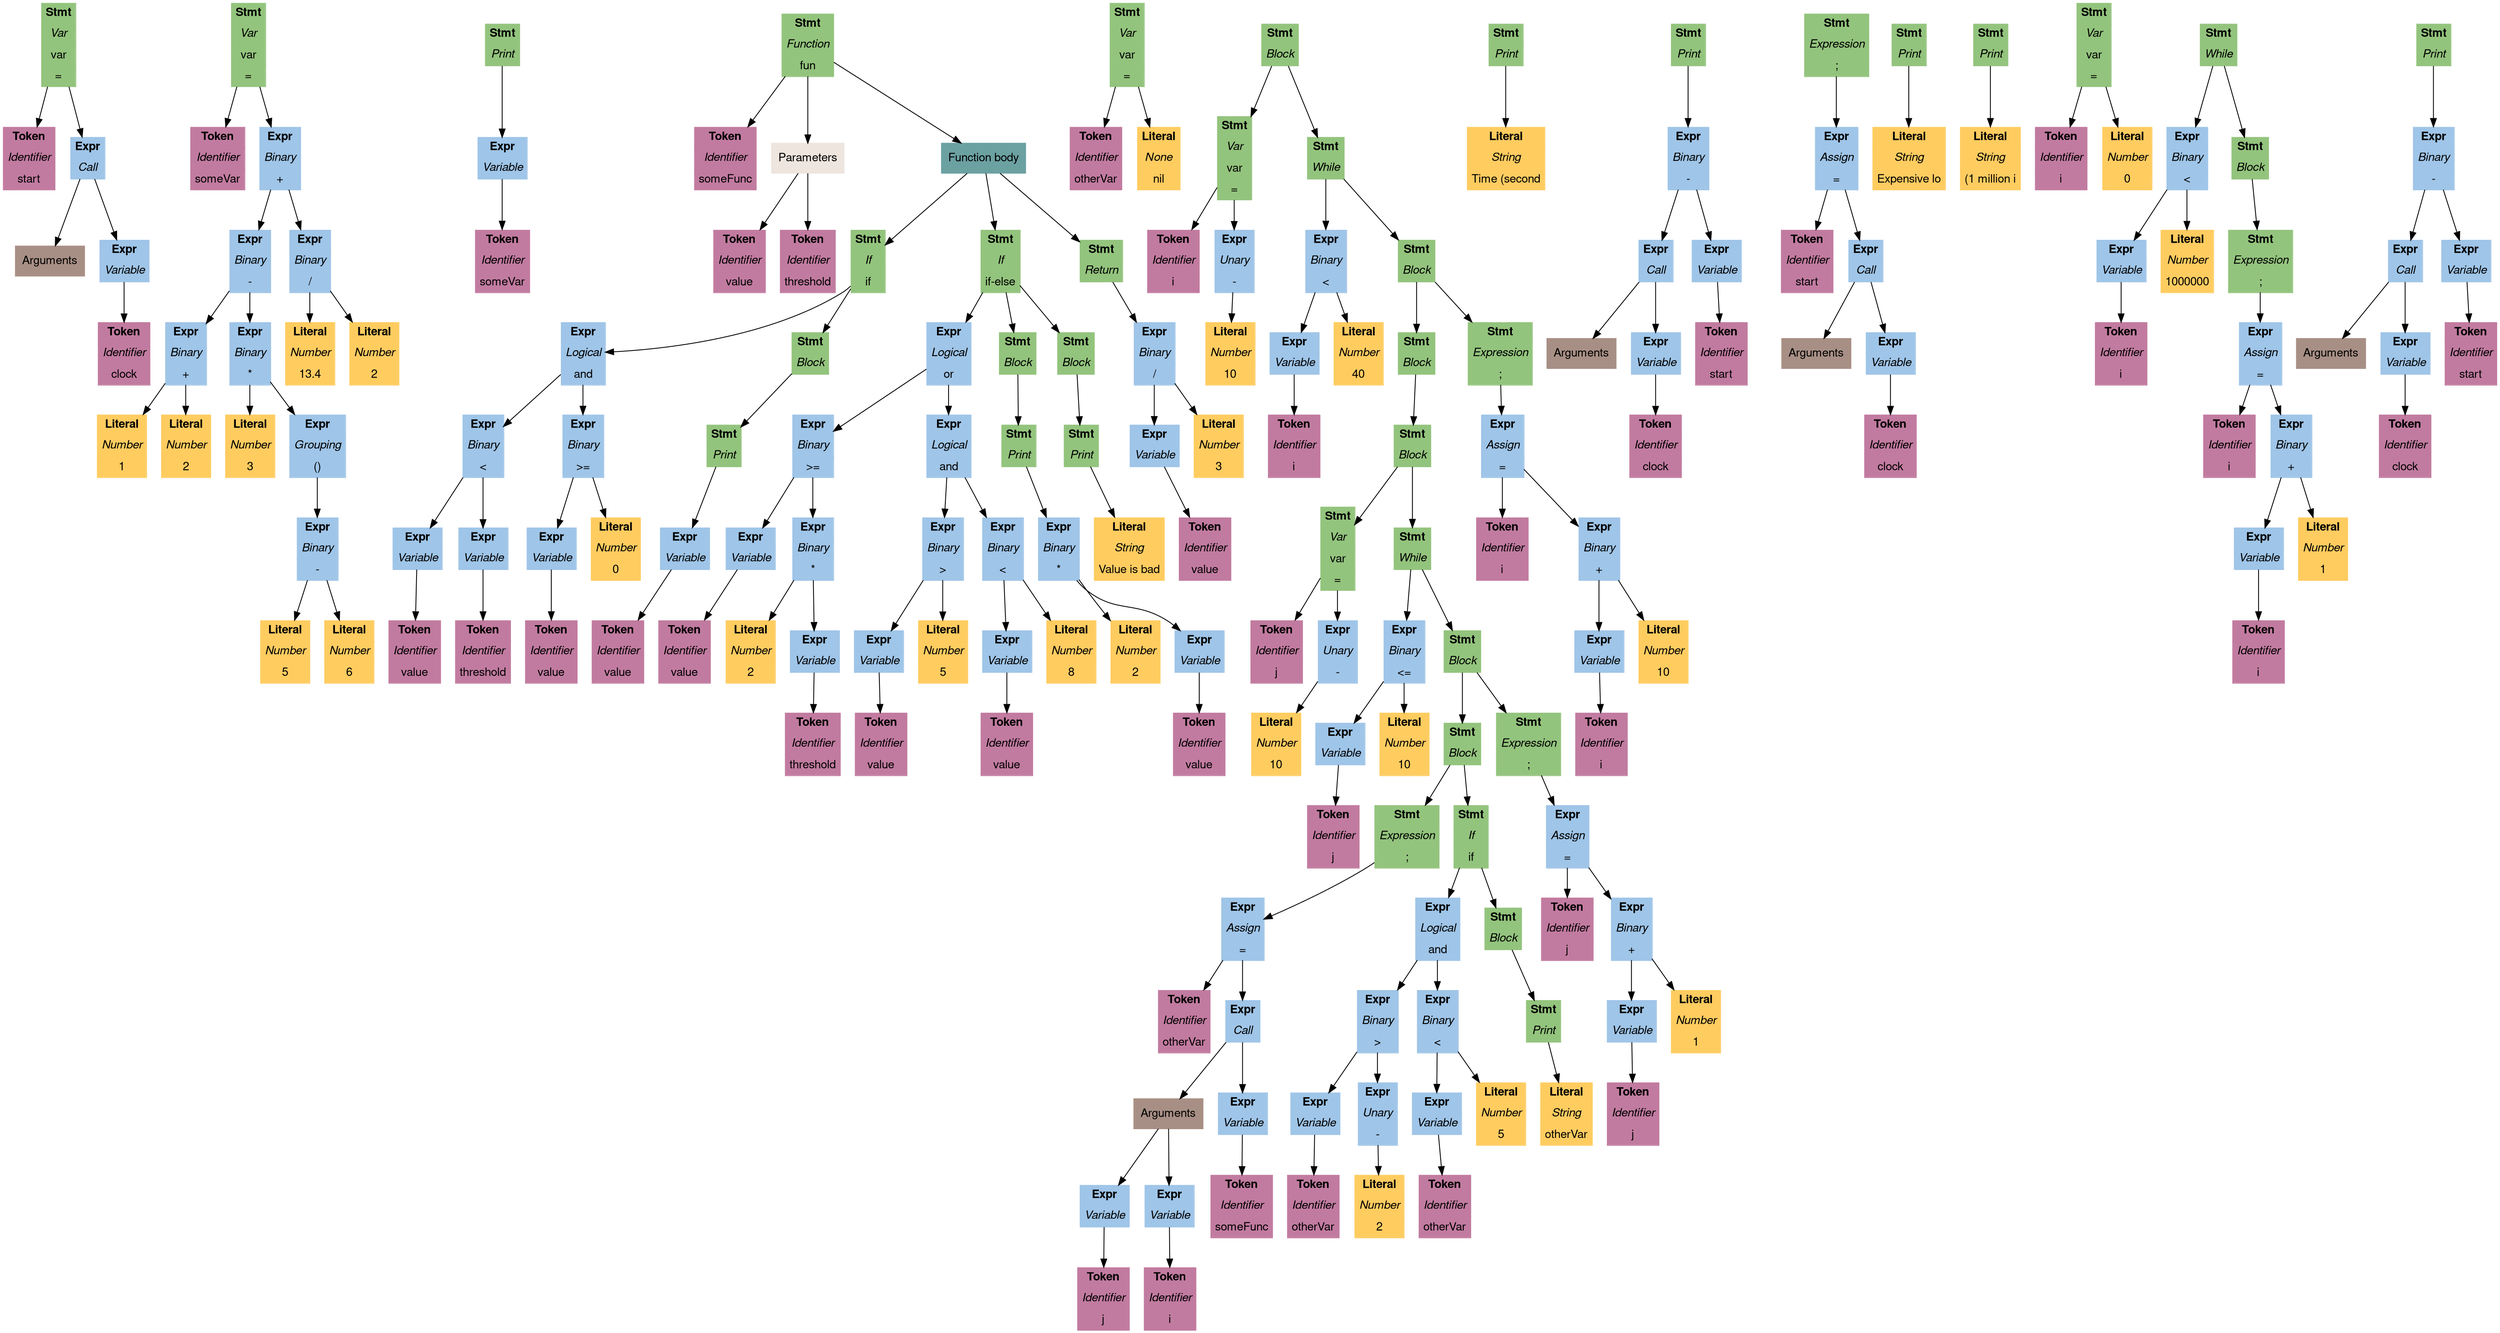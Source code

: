 digraph Program {
subgraph stmt0 {
	fontname="Helvetica,Arial,sans-serif"
	node [
		style=filled
		shape=rect
		fontname="Helvetica,Arial,sans-serif"
	]
	edge [
		fontname="Helvetica,Arial,sans-serif"
	]
	N1 [
		color="#93c47d"
		label=<<table border="0" cellborder="1" cellspacing="0" cellpadding="4">
			<tr> <td align="center"><b>Stmt</b></td> </tr>
			<tr> <td align="center"><i>Var</i></td> </tr>
			<tr> <td align="center">var</td> </tr>
			<tr> <td align="center">=</td> </tr>
		</table>>
		shape=plain
	]
	N2 [
		color="#c27ba0"
		label=<<table border="0" cellborder="1" cellspacing="0" cellpadding="4">
			<tr> <td align="center"><b>Token</b></td> </tr>
			<tr> <td align="center"><i>Identifier</i></td> </tr>
			<tr> <td align="center">start</td> </tr>
		</table>>
		shape=plain
	]
	N3 [
		color="#9fc5e8"
		label=<<table border="0" cellborder="1" cellspacing="0" cellpadding="4">
			<tr> <td align="center"><b>Expr</b></td> </tr>
			<tr> <td align="center"><i>Call</i></td> </tr>
		</table>>
		shape=plain
	]
	N4 [
		color="#a88f85"
		label="Arguments"
	]
	N5 [
		color="#9fc5e8"
		label=<<table border="0" cellborder="1" cellspacing="0" cellpadding="4">
			<tr> <td align="center"><b>Expr</b></td> </tr>
			<tr> <td align="center"><i>Variable</i></td> </tr>
		</table>>
		shape=plain
	]
	N6 [
		color="#c27ba0"
		label=<<table border="0" cellborder="1" cellspacing="0" cellpadding="4">
			<tr> <td align="center"><b>Token</b></td> </tr>
			<tr> <td align="center"><i>Identifier</i></td> </tr>
			<tr> <td align="center">clock</td> </tr>
		</table>>
		shape=plain
	]
	N5 -> N6
	N3 -> {N4, N5}
	N1 -> {N2, N3}
}
subgraph stmt1 {
	fontname="Helvetica,Arial,sans-serif"
	node [
		style=filled
		shape=rect
		fontname="Helvetica,Arial,sans-serif"
	]
	edge [
		fontname="Helvetica,Arial,sans-serif"
	]
	N7 [
		color="#93c47d"
		label=<<table border="0" cellborder="1" cellspacing="0" cellpadding="4">
			<tr> <td align="center"><b>Stmt</b></td> </tr>
			<tr> <td align="center"><i>Var</i></td> </tr>
			<tr> <td align="center">var</td> </tr>
			<tr> <td align="center">=</td> </tr>
		</table>>
		shape=plain
	]
	N8 [
		color="#c27ba0"
		label=<<table border="0" cellborder="1" cellspacing="0" cellpadding="4">
			<tr> <td align="center"><b>Token</b></td> </tr>
			<tr> <td align="center"><i>Identifier</i></td> </tr>
			<tr> <td align="center">someVar</td> </tr>
		</table>>
		shape=plain
	]
	N9 [
		color="#9fc5e8"
		label=<<table border="0" cellborder="1" cellspacing="0" cellpadding="4">
			<tr> <td align="center"><b>Expr</b></td> </tr>
			<tr> <td align="center"><i>Binary</i></td> </tr>
			<tr> <td align="center">+</td> </tr>
		</table>>
		shape=plain
	]
	N10 [
		color="#9fc5e8"
		label=<<table border="0" cellborder="1" cellspacing="0" cellpadding="4">
			<tr> <td align="center"><b>Expr</b></td> </tr>
			<tr> <td align="center"><i>Binary</i></td> </tr>
			<tr> <td align="center">-</td> </tr>
		</table>>
		shape=plain
	]
	N11 [
		color="#9fc5e8"
		label=<<table border="0" cellborder="1" cellspacing="0" cellpadding="4">
			<tr> <td align="center"><b>Expr</b></td> </tr>
			<tr> <td align="center"><i>Binary</i></td> </tr>
			<tr> <td align="center">+</td> </tr>
		</table>>
		shape=plain
	]
	N12 [
		color="#ffcc60"
		label=<<table border="0" cellborder="1" cellspacing="0" cellpadding="4">
			<tr> <td align="center"><b>Literal</b></td> </tr>
			<tr> <td align="center"><i>Number</i></td> </tr>
			<tr> <td align="center">1</td> </tr>
		</table>>
		shape=plain
	]
	N13 [
		color="#ffcc60"
		label=<<table border="0" cellborder="1" cellspacing="0" cellpadding="4">
			<tr> <td align="center"><b>Literal</b></td> </tr>
			<tr> <td align="center"><i>Number</i></td> </tr>
			<tr> <td align="center">2</td> </tr>
		</table>>
		shape=plain
	]
	N11 -> {N12, N13}
	N14 [
		color="#9fc5e8"
		label=<<table border="0" cellborder="1" cellspacing="0" cellpadding="4">
			<tr> <td align="center"><b>Expr</b></td> </tr>
			<tr> <td align="center"><i>Binary</i></td> </tr>
			<tr> <td align="center">*</td> </tr>
		</table>>
		shape=plain
	]
	N15 [
		color="#ffcc60"
		label=<<table border="0" cellborder="1" cellspacing="0" cellpadding="4">
			<tr> <td align="center"><b>Literal</b></td> </tr>
			<tr> <td align="center"><i>Number</i></td> </tr>
			<tr> <td align="center">3</td> </tr>
		</table>>
		shape=plain
	]
	N16 [
		color="#9fc5e8"
		label=<<table border="0" cellborder="1" cellspacing="0" cellpadding="4">
			<tr> <td align="center"><b>Expr</b></td> </tr>
			<tr> <td align="center"><i>Grouping</i></td> </tr>
			<tr> <td align="center">()</td> </tr>
		</table>>
		shape=plain
	]
	N17 [
		color="#9fc5e8"
		label=<<table border="0" cellborder="1" cellspacing="0" cellpadding="4">
			<tr> <td align="center"><b>Expr</b></td> </tr>
			<tr> <td align="center"><i>Binary</i></td> </tr>
			<tr> <td align="center">-</td> </tr>
		</table>>
		shape=plain
	]
	N18 [
		color="#ffcc60"
		label=<<table border="0" cellborder="1" cellspacing="0" cellpadding="4">
			<tr> <td align="center"><b>Literal</b></td> </tr>
			<tr> <td align="center"><i>Number</i></td> </tr>
			<tr> <td align="center">5</td> </tr>
		</table>>
		shape=plain
	]
	N19 [
		color="#ffcc60"
		label=<<table border="0" cellborder="1" cellspacing="0" cellpadding="4">
			<tr> <td align="center"><b>Literal</b></td> </tr>
			<tr> <td align="center"><i>Number</i></td> </tr>
			<tr> <td align="center">6</td> </tr>
		</table>>
		shape=plain
	]
	N17 -> {N18, N19}
	N16 -> N17
	N14 -> {N15, N16}
	N10 -> {N11, N14}
	N20 [
		color="#9fc5e8"
		label=<<table border="0" cellborder="1" cellspacing="0" cellpadding="4">
			<tr> <td align="center"><b>Expr</b></td> </tr>
			<tr> <td align="center"><i>Binary</i></td> </tr>
			<tr> <td align="center">/</td> </tr>
		</table>>
		shape=plain
	]
	N21 [
		color="#ffcc60"
		label=<<table border="0" cellborder="1" cellspacing="0" cellpadding="4">
			<tr> <td align="center"><b>Literal</b></td> </tr>
			<tr> <td align="center"><i>Number</i></td> </tr>
			<tr> <td align="center">13.4</td> </tr>
		</table>>
		shape=plain
	]
	N22 [
		color="#ffcc60"
		label=<<table border="0" cellborder="1" cellspacing="0" cellpadding="4">
			<tr> <td align="center"><b>Literal</b></td> </tr>
			<tr> <td align="center"><i>Number</i></td> </tr>
			<tr> <td align="center">2</td> </tr>
		</table>>
		shape=plain
	]
	N20 -> {N21, N22}
	N9 -> {N10, N20}
	N7 -> {N8, N9}
}
subgraph stmt2 {
	fontname="Helvetica,Arial,sans-serif"
	node [
		style=filled
		shape=rect
		fontname="Helvetica,Arial,sans-serif"
	]
	edge [
		fontname="Helvetica,Arial,sans-serif"
	]
	N23 [
		color="#93c47d"
		label=<<table border="0" cellborder="1" cellspacing="0" cellpadding="4">
			<tr> <td align="center"><b>Stmt</b></td> </tr>
			<tr> <td align="center"><i>Print</i></td> </tr>
		</table>>
		shape=plain
	]
	N24 [
		color="#9fc5e8"
		label=<<table border="0" cellborder="1" cellspacing="0" cellpadding="4">
			<tr> <td align="center"><b>Expr</b></td> </tr>
			<tr> <td align="center"><i>Variable</i></td> </tr>
		</table>>
		shape=plain
	]
	N25 [
		color="#c27ba0"
		label=<<table border="0" cellborder="1" cellspacing="0" cellpadding="4">
			<tr> <td align="center"><b>Token</b></td> </tr>
			<tr> <td align="center"><i>Identifier</i></td> </tr>
			<tr> <td align="center">someVar</td> </tr>
		</table>>
		shape=plain
	]
	N24 -> N25
	N23 -> N24
}
subgraph stmt3 {
	fontname="Helvetica,Arial,sans-serif"
	node [
		style=filled
		shape=rect
		fontname="Helvetica,Arial,sans-serif"
	]
	edge [
		fontname="Helvetica,Arial,sans-serif"
	]
	N26 [
		color="#93c47d"
		label=<<table border="0" cellborder="1" cellspacing="0" cellpadding="4">
			<tr> <td align="center"><b>Stmt</b></td> </tr>
			<tr> <td align="center"><i>Function</i></td> </tr>
			<tr> <td align="center">fun</td> </tr>
		</table>>
		shape=plain
	]
	N27 [
		color="#c27ba0"
		label=<<table border="0" cellborder="1" cellspacing="0" cellpadding="4">
			<tr> <td align="center"><b>Token</b></td> </tr>
			<tr> <td align="center"><i>Identifier</i></td> </tr>
			<tr> <td align="center">someFunc</td> </tr>
		</table>>
		shape=plain
	]
	N28 [
		color="#eee5de"
		label="Parameters"
	]
	N29 [
		color="#6ca1a2"
		label="Function body"
	]
	N26 -> {N27, N28, N29}
	N30 [
		color="#c27ba0"
		label=<<table border="0" cellborder="1" cellspacing="0" cellpadding="4">
			<tr> <td align="center"><b>Token</b></td> </tr>
			<tr> <td align="center"><i>Identifier</i></td> </tr>
			<tr> <td align="center">value</td> </tr>
		</table>>
		shape=plain
	]
	N31 [
		color="#c27ba0"
		label=<<table border="0" cellborder="1" cellspacing="0" cellpadding="4">
			<tr> <td align="center"><b>Token</b></td> </tr>
			<tr> <td align="center"><i>Identifier</i></td> </tr>
			<tr> <td align="center">threshold</td> </tr>
		</table>>
		shape=plain
	]
	N28 -> N30
	N28 -> N31
	N32 [
		color="#93c47d"
		label=<<table border="0" cellborder="1" cellspacing="0" cellpadding="4">
			<tr> <td align="center"><b>Stmt</b></td> </tr>
			<tr> <td align="center"><i>If</i></td> </tr>
			<tr> <td align="center">if</td> </tr>
		</table>>
		shape=plain
	]
	N33 [
		color="#9fc5e8"
		label=<<table border="0" cellborder="1" cellspacing="0" cellpadding="4">
			<tr> <td align="center"><b>Expr</b></td> </tr>
			<tr> <td align="center"><i>Logical</i></td> </tr>
			<tr> <td align="center">and</td> </tr>
		</table>>
		shape=plain
	]
	N34 [
		color="#9fc5e8"
		label=<<table border="0" cellborder="1" cellspacing="0" cellpadding="4">
			<tr> <td align="center"><b>Expr</b></td> </tr>
			<tr> <td align="center"><i>Binary</i></td> </tr>
			<tr> <td align="center">&lt;</td> </tr>
		</table>>
		shape=plain
	]
	N35 [
		color="#9fc5e8"
		label=<<table border="0" cellborder="1" cellspacing="0" cellpadding="4">
			<tr> <td align="center"><b>Expr</b></td> </tr>
			<tr> <td align="center"><i>Variable</i></td> </tr>
		</table>>
		shape=plain
	]
	N36 [
		color="#c27ba0"
		label=<<table border="0" cellborder="1" cellspacing="0" cellpadding="4">
			<tr> <td align="center"><b>Token</b></td> </tr>
			<tr> <td align="center"><i>Identifier</i></td> </tr>
			<tr> <td align="center">value</td> </tr>
		</table>>
		shape=plain
	]
	N35 -> N36
	N37 [
		color="#9fc5e8"
		label=<<table border="0" cellborder="1" cellspacing="0" cellpadding="4">
			<tr> <td align="center"><b>Expr</b></td> </tr>
			<tr> <td align="center"><i>Variable</i></td> </tr>
		</table>>
		shape=plain
	]
	N38 [
		color="#c27ba0"
		label=<<table border="0" cellborder="1" cellspacing="0" cellpadding="4">
			<tr> <td align="center"><b>Token</b></td> </tr>
			<tr> <td align="center"><i>Identifier</i></td> </tr>
			<tr> <td align="center">threshold</td> </tr>
		</table>>
		shape=plain
	]
	N37 -> N38
	N34 -> {N35, N37}
	N39 [
		color="#9fc5e8"
		label=<<table border="0" cellborder="1" cellspacing="0" cellpadding="4">
			<tr> <td align="center"><b>Expr</b></td> </tr>
			<tr> <td align="center"><i>Binary</i></td> </tr>
			<tr> <td align="center">&gt;=</td> </tr>
		</table>>
		shape=plain
	]
	N40 [
		color="#9fc5e8"
		label=<<table border="0" cellborder="1" cellspacing="0" cellpadding="4">
			<tr> <td align="center"><b>Expr</b></td> </tr>
			<tr> <td align="center"><i>Variable</i></td> </tr>
		</table>>
		shape=plain
	]
	N41 [
		color="#c27ba0"
		label=<<table border="0" cellborder="1" cellspacing="0" cellpadding="4">
			<tr> <td align="center"><b>Token</b></td> </tr>
			<tr> <td align="center"><i>Identifier</i></td> </tr>
			<tr> <td align="center">value</td> </tr>
		</table>>
		shape=plain
	]
	N40 -> N41
	N42 [
		color="#ffcc60"
		label=<<table border="0" cellborder="1" cellspacing="0" cellpadding="4">
			<tr> <td align="center"><b>Literal</b></td> </tr>
			<tr> <td align="center"><i>Number</i></td> </tr>
			<tr> <td align="center">0</td> </tr>
		</table>>
		shape=plain
	]
	N39 -> {N40, N42}
	N33 -> {N34, N39}
	N43 [
		color="#93c47d"
		label=<<table border="0" cellborder="1" cellspacing="0" cellpadding="4">
			<tr> <td align="center"><b>Stmt</b></td> </tr>
			<tr> <td align="center"><i>Block</i></td> </tr>
		</table>>
		shape=plain
	]
	N44 [
		color="#93c47d"
		label=<<table border="0" cellborder="1" cellspacing="0" cellpadding="4">
			<tr> <td align="center"><b>Stmt</b></td> </tr>
			<tr> <td align="center"><i>Print</i></td> </tr>
		</table>>
		shape=plain
	]
	N45 [
		color="#9fc5e8"
		label=<<table border="0" cellborder="1" cellspacing="0" cellpadding="4">
			<tr> <td align="center"><b>Expr</b></td> </tr>
			<tr> <td align="center"><i>Variable</i></td> </tr>
		</table>>
		shape=plain
	]
	N46 [
		color="#c27ba0"
		label=<<table border="0" cellborder="1" cellspacing="0" cellpadding="4">
			<tr> <td align="center"><b>Token</b></td> </tr>
			<tr> <td align="center"><i>Identifier</i></td> </tr>
			<tr> <td align="center">value</td> </tr>
		</table>>
		shape=plain
	]
	N45 -> N46
	N44 -> N45
	N43 -> N44
	N32 -> {N33, N43}
	N47 [
		color="#93c47d"
		label=<<table border="0" cellborder="1" cellspacing="0" cellpadding="4">
			<tr> <td align="center"><b>Stmt</b></td> </tr>
			<tr> <td align="center"><i>If</i></td> </tr>
			<tr> <td align="center">if-else</td> </tr>
		</table>>
		shape=plain
	]
	N48 [
		color="#9fc5e8"
		label=<<table border="0" cellborder="1" cellspacing="0" cellpadding="4">
			<tr> <td align="center"><b>Expr</b></td> </tr>
			<tr> <td align="center"><i>Logical</i></td> </tr>
			<tr> <td align="center">or</td> </tr>
		</table>>
		shape=plain
	]
	N49 [
		color="#9fc5e8"
		label=<<table border="0" cellborder="1" cellspacing="0" cellpadding="4">
			<tr> <td align="center"><b>Expr</b></td> </tr>
			<tr> <td align="center"><i>Binary</i></td> </tr>
			<tr> <td align="center">&gt;=</td> </tr>
		</table>>
		shape=plain
	]
	N50 [
		color="#9fc5e8"
		label=<<table border="0" cellborder="1" cellspacing="0" cellpadding="4">
			<tr> <td align="center"><b>Expr</b></td> </tr>
			<tr> <td align="center"><i>Variable</i></td> </tr>
		</table>>
		shape=plain
	]
	N51 [
		color="#c27ba0"
		label=<<table border="0" cellborder="1" cellspacing="0" cellpadding="4">
			<tr> <td align="center"><b>Token</b></td> </tr>
			<tr> <td align="center"><i>Identifier</i></td> </tr>
			<tr> <td align="center">value</td> </tr>
		</table>>
		shape=plain
	]
	N50 -> N51
	N52 [
		color="#9fc5e8"
		label=<<table border="0" cellborder="1" cellspacing="0" cellpadding="4">
			<tr> <td align="center"><b>Expr</b></td> </tr>
			<tr> <td align="center"><i>Binary</i></td> </tr>
			<tr> <td align="center">*</td> </tr>
		</table>>
		shape=plain
	]
	N53 [
		color="#ffcc60"
		label=<<table border="0" cellborder="1" cellspacing="0" cellpadding="4">
			<tr> <td align="center"><b>Literal</b></td> </tr>
			<tr> <td align="center"><i>Number</i></td> </tr>
			<tr> <td align="center">2</td> </tr>
		</table>>
		shape=plain
	]
	N54 [
		color="#9fc5e8"
		label=<<table border="0" cellborder="1" cellspacing="0" cellpadding="4">
			<tr> <td align="center"><b>Expr</b></td> </tr>
			<tr> <td align="center"><i>Variable</i></td> </tr>
		</table>>
		shape=plain
	]
	N55 [
		color="#c27ba0"
		label=<<table border="0" cellborder="1" cellspacing="0" cellpadding="4">
			<tr> <td align="center"><b>Token</b></td> </tr>
			<tr> <td align="center"><i>Identifier</i></td> </tr>
			<tr> <td align="center">threshold</td> </tr>
		</table>>
		shape=plain
	]
	N54 -> N55
	N52 -> {N53, N54}
	N49 -> {N50, N52}
	N56 [
		color="#9fc5e8"
		label=<<table border="0" cellborder="1" cellspacing="0" cellpadding="4">
			<tr> <td align="center"><b>Expr</b></td> </tr>
			<tr> <td align="center"><i>Logical</i></td> </tr>
			<tr> <td align="center">and</td> </tr>
		</table>>
		shape=plain
	]
	N57 [
		color="#9fc5e8"
		label=<<table border="0" cellborder="1" cellspacing="0" cellpadding="4">
			<tr> <td align="center"><b>Expr</b></td> </tr>
			<tr> <td align="center"><i>Binary</i></td> </tr>
			<tr> <td align="center">&gt;</td> </tr>
		</table>>
		shape=plain
	]
	N58 [
		color="#9fc5e8"
		label=<<table border="0" cellborder="1" cellspacing="0" cellpadding="4">
			<tr> <td align="center"><b>Expr</b></td> </tr>
			<tr> <td align="center"><i>Variable</i></td> </tr>
		</table>>
		shape=plain
	]
	N59 [
		color="#c27ba0"
		label=<<table border="0" cellborder="1" cellspacing="0" cellpadding="4">
			<tr> <td align="center"><b>Token</b></td> </tr>
			<tr> <td align="center"><i>Identifier</i></td> </tr>
			<tr> <td align="center">value</td> </tr>
		</table>>
		shape=plain
	]
	N58 -> N59
	N60 [
		color="#ffcc60"
		label=<<table border="0" cellborder="1" cellspacing="0" cellpadding="4">
			<tr> <td align="center"><b>Literal</b></td> </tr>
			<tr> <td align="center"><i>Number</i></td> </tr>
			<tr> <td align="center">5</td> </tr>
		</table>>
		shape=plain
	]
	N57 -> {N58, N60}
	N61 [
		color="#9fc5e8"
		label=<<table border="0" cellborder="1" cellspacing="0" cellpadding="4">
			<tr> <td align="center"><b>Expr</b></td> </tr>
			<tr> <td align="center"><i>Binary</i></td> </tr>
			<tr> <td align="center">&lt;</td> </tr>
		</table>>
		shape=plain
	]
	N62 [
		color="#9fc5e8"
		label=<<table border="0" cellborder="1" cellspacing="0" cellpadding="4">
			<tr> <td align="center"><b>Expr</b></td> </tr>
			<tr> <td align="center"><i>Variable</i></td> </tr>
		</table>>
		shape=plain
	]
	N63 [
		color="#c27ba0"
		label=<<table border="0" cellborder="1" cellspacing="0" cellpadding="4">
			<tr> <td align="center"><b>Token</b></td> </tr>
			<tr> <td align="center"><i>Identifier</i></td> </tr>
			<tr> <td align="center">value</td> </tr>
		</table>>
		shape=plain
	]
	N62 -> N63
	N64 [
		color="#ffcc60"
		label=<<table border="0" cellborder="1" cellspacing="0" cellpadding="4">
			<tr> <td align="center"><b>Literal</b></td> </tr>
			<tr> <td align="center"><i>Number</i></td> </tr>
			<tr> <td align="center">8</td> </tr>
		</table>>
		shape=plain
	]
	N61 -> {N62, N64}
	N56 -> {N57, N61}
	N48 -> {N49, N56}
	N65 [
		color="#93c47d"
		label=<<table border="0" cellborder="1" cellspacing="0" cellpadding="4">
			<tr> <td align="center"><b>Stmt</b></td> </tr>
			<tr> <td align="center"><i>Block</i></td> </tr>
		</table>>
		shape=plain
	]
	N66 [
		color="#93c47d"
		label=<<table border="0" cellborder="1" cellspacing="0" cellpadding="4">
			<tr> <td align="center"><b>Stmt</b></td> </tr>
			<tr> <td align="center"><i>Print</i></td> </tr>
		</table>>
		shape=plain
	]
	N67 [
		color="#9fc5e8"
		label=<<table border="0" cellborder="1" cellspacing="0" cellpadding="4">
			<tr> <td align="center"><b>Expr</b></td> </tr>
			<tr> <td align="center"><i>Binary</i></td> </tr>
			<tr> <td align="center">*</td> </tr>
		</table>>
		shape=plain
	]
	N68 [
		color="#ffcc60"
		label=<<table border="0" cellborder="1" cellspacing="0" cellpadding="4">
			<tr> <td align="center"><b>Literal</b></td> </tr>
			<tr> <td align="center"><i>Number</i></td> </tr>
			<tr> <td align="center">2</td> </tr>
		</table>>
		shape=plain
	]
	N69 [
		color="#9fc5e8"
		label=<<table border="0" cellborder="1" cellspacing="0" cellpadding="4">
			<tr> <td align="center"><b>Expr</b></td> </tr>
			<tr> <td align="center"><i>Variable</i></td> </tr>
		</table>>
		shape=plain
	]
	N70 [
		color="#c27ba0"
		label=<<table border="0" cellborder="1" cellspacing="0" cellpadding="4">
			<tr> <td align="center"><b>Token</b></td> </tr>
			<tr> <td align="center"><i>Identifier</i></td> </tr>
			<tr> <td align="center">value</td> </tr>
		</table>>
		shape=plain
	]
	N69 -> N70
	N67 -> {N68, N69}
	N66 -> N67
	N65 -> N66
	N71 [
		color="#93c47d"
		label=<<table border="0" cellborder="1" cellspacing="0" cellpadding="4">
			<tr> <td align="center"><b>Stmt</b></td> </tr>
			<tr> <td align="center"><i>Block</i></td> </tr>
		</table>>
		shape=plain
	]
	N72 [
		color="#93c47d"
		label=<<table border="0" cellborder="1" cellspacing="0" cellpadding="4">
			<tr> <td align="center"><b>Stmt</b></td> </tr>
			<tr> <td align="center"><i>Print</i></td> </tr>
		</table>>
		shape=plain
	]
	N73 [
		color="#ffcc60"
		label=<<table border="0" cellborder="1" cellspacing="0" cellpadding="4">
			<tr> <td align="center"><b>Literal</b></td> </tr>
			<tr> <td align="center"><i>String</i></td> </tr>
			<tr> <td align="center">Value is bad</td> </tr>
		</table>>
		shape=plain
	]
	N72 -> N73
	N71 -> N72
	N47 -> {N48, N65, N71}
	N74 [
		color="#93c47d"
		label=<<table border="0" cellborder="1" cellspacing="0" cellpadding="4">
			<tr> <td align="center"><b>Stmt</b></td> </tr>
			<tr> <td align="center"><i>Return</i></td> </tr>
		</table>>
		shape=plain
	]
	N75 [
		color="#9fc5e8"
		label=<<table border="0" cellborder="1" cellspacing="0" cellpadding="4">
			<tr> <td align="center"><b>Expr</b></td> </tr>
			<tr> <td align="center"><i>Binary</i></td> </tr>
			<tr> <td align="center">/</td> </tr>
		</table>>
		shape=plain
	]
	N76 [
		color="#9fc5e8"
		label=<<table border="0" cellborder="1" cellspacing="0" cellpadding="4">
			<tr> <td align="center"><b>Expr</b></td> </tr>
			<tr> <td align="center"><i>Variable</i></td> </tr>
		</table>>
		shape=plain
	]
	N77 [
		color="#c27ba0"
		label=<<table border="0" cellborder="1" cellspacing="0" cellpadding="4">
			<tr> <td align="center"><b>Token</b></td> </tr>
			<tr> <td align="center"><i>Identifier</i></td> </tr>
			<tr> <td align="center">value</td> </tr>
		</table>>
		shape=plain
	]
	N76 -> N77
	N78 [
		color="#ffcc60"
		label=<<table border="0" cellborder="1" cellspacing="0" cellpadding="4">
			<tr> <td align="center"><b>Literal</b></td> </tr>
			<tr> <td align="center"><i>Number</i></td> </tr>
			<tr> <td align="center">3</td> </tr>
		</table>>
		shape=plain
	]
	N75 -> {N76, N78}
	N74 -> N75
	N29 -> N32
	N29 -> N47
	N29 -> N74
}
subgraph stmt4 {
	fontname="Helvetica,Arial,sans-serif"
	node [
		style=filled
		shape=rect
		fontname="Helvetica,Arial,sans-serif"
	]
	edge [
		fontname="Helvetica,Arial,sans-serif"
	]
	N79 [
		color="#93c47d"
		label=<<table border="0" cellborder="1" cellspacing="0" cellpadding="4">
			<tr> <td align="center"><b>Stmt</b></td> </tr>
			<tr> <td align="center"><i>Var</i></td> </tr>
			<tr> <td align="center">var</td> </tr>
			<tr> <td align="center">=</td> </tr>
		</table>>
		shape=plain
	]
	N80 [
		color="#c27ba0"
		label=<<table border="0" cellborder="1" cellspacing="0" cellpadding="4">
			<tr> <td align="center"><b>Token</b></td> </tr>
			<tr> <td align="center"><i>Identifier</i></td> </tr>
			<tr> <td align="center">otherVar</td> </tr>
		</table>>
		shape=plain
	]
	N81 [
		color="#ffcc60"
		label=<<table border="0" cellborder="1" cellspacing="0" cellpadding="4">
			<tr> <td align="center"><b>Literal</b></td> </tr>
			<tr> <td align="center"><i>None</i></td> </tr>
			<tr> <td align="center">nil</td> </tr>
		</table>>
		shape=plain
	]
	N79 -> {N80, N81}
}
subgraph stmt5 {
	fontname="Helvetica,Arial,sans-serif"
	node [
		style=filled
		shape=rect
		fontname="Helvetica,Arial,sans-serif"
	]
	edge [
		fontname="Helvetica,Arial,sans-serif"
	]
	N82 [
		color="#93c47d"
		label=<<table border="0" cellborder="1" cellspacing="0" cellpadding="4">
			<tr> <td align="center"><b>Stmt</b></td> </tr>
			<tr> <td align="center"><i>Block</i></td> </tr>
		</table>>
		shape=plain
	]
	N83 [
		color="#93c47d"
		label=<<table border="0" cellborder="1" cellspacing="0" cellpadding="4">
			<tr> <td align="center"><b>Stmt</b></td> </tr>
			<tr> <td align="center"><i>Var</i></td> </tr>
			<tr> <td align="center">var</td> </tr>
			<tr> <td align="center">=</td> </tr>
		</table>>
		shape=plain
	]
	N84 [
		color="#c27ba0"
		label=<<table border="0" cellborder="1" cellspacing="0" cellpadding="4">
			<tr> <td align="center"><b>Token</b></td> </tr>
			<tr> <td align="center"><i>Identifier</i></td> </tr>
			<tr> <td align="center">i</td> </tr>
		</table>>
		shape=plain
	]
	N85 [
		color="#9fc5e8"
		label=<<table border="0" cellborder="1" cellspacing="0" cellpadding="4">
			<tr> <td align="center"><b>Expr</b></td> </tr>
			<tr> <td align="center"><i>Unary</i></td> </tr>
			<tr> <td align="center">-</td> </tr>
		</table>>
		shape=plain
	]
	N86 [
		color="#ffcc60"
		label=<<table border="0" cellborder="1" cellspacing="0" cellpadding="4">
			<tr> <td align="center"><b>Literal</b></td> </tr>
			<tr> <td align="center"><i>Number</i></td> </tr>
			<tr> <td align="center">10</td> </tr>
		</table>>
		shape=plain
	]
	N85 -> N86
	N83 -> {N84, N85}
	N87 [
		color="#93c47d"
		label=<<table border="0" cellborder="1" cellspacing="0" cellpadding="4">
			<tr> <td align="center"><b>Stmt</b></td> </tr>
			<tr> <td align="center"><i>While</i></td> </tr>
		</table>>
		shape=plain
	]
	N88 [
		color="#9fc5e8"
		label=<<table border="0" cellborder="1" cellspacing="0" cellpadding="4">
			<tr> <td align="center"><b>Expr</b></td> </tr>
			<tr> <td align="center"><i>Binary</i></td> </tr>
			<tr> <td align="center">&lt;</td> </tr>
		</table>>
		shape=plain
	]
	N89 [
		color="#9fc5e8"
		label=<<table border="0" cellborder="1" cellspacing="0" cellpadding="4">
			<tr> <td align="center"><b>Expr</b></td> </tr>
			<tr> <td align="center"><i>Variable</i></td> </tr>
		</table>>
		shape=plain
	]
	N90 [
		color="#c27ba0"
		label=<<table border="0" cellborder="1" cellspacing="0" cellpadding="4">
			<tr> <td align="center"><b>Token</b></td> </tr>
			<tr> <td align="center"><i>Identifier</i></td> </tr>
			<tr> <td align="center">i</td> </tr>
		</table>>
		shape=plain
	]
	N89 -> N90
	N91 [
		color="#ffcc60"
		label=<<table border="0" cellborder="1" cellspacing="0" cellpadding="4">
			<tr> <td align="center"><b>Literal</b></td> </tr>
			<tr> <td align="center"><i>Number</i></td> </tr>
			<tr> <td align="center">40</td> </tr>
		</table>>
		shape=plain
	]
	N88 -> {N89, N91}
	N92 [
		color="#93c47d"
		label=<<table border="0" cellborder="1" cellspacing="0" cellpadding="4">
			<tr> <td align="center"><b>Stmt</b></td> </tr>
			<tr> <td align="center"><i>Block</i></td> </tr>
		</table>>
		shape=plain
	]
	N93 [
		color="#93c47d"
		label=<<table border="0" cellborder="1" cellspacing="0" cellpadding="4">
			<tr> <td align="center"><b>Stmt</b></td> </tr>
			<tr> <td align="center"><i>Block</i></td> </tr>
		</table>>
		shape=plain
	]
	N94 [
		color="#93c47d"
		label=<<table border="0" cellborder="1" cellspacing="0" cellpadding="4">
			<tr> <td align="center"><b>Stmt</b></td> </tr>
			<tr> <td align="center"><i>Block</i></td> </tr>
		</table>>
		shape=plain
	]
	N95 [
		color="#93c47d"
		label=<<table border="0" cellborder="1" cellspacing="0" cellpadding="4">
			<tr> <td align="center"><b>Stmt</b></td> </tr>
			<tr> <td align="center"><i>Var</i></td> </tr>
			<tr> <td align="center">var</td> </tr>
			<tr> <td align="center">=</td> </tr>
		</table>>
		shape=plain
	]
	N96 [
		color="#c27ba0"
		label=<<table border="0" cellborder="1" cellspacing="0" cellpadding="4">
			<tr> <td align="center"><b>Token</b></td> </tr>
			<tr> <td align="center"><i>Identifier</i></td> </tr>
			<tr> <td align="center">j</td> </tr>
		</table>>
		shape=plain
	]
	N97 [
		color="#9fc5e8"
		label=<<table border="0" cellborder="1" cellspacing="0" cellpadding="4">
			<tr> <td align="center"><b>Expr</b></td> </tr>
			<tr> <td align="center"><i>Unary</i></td> </tr>
			<tr> <td align="center">-</td> </tr>
		</table>>
		shape=plain
	]
	N98 [
		color="#ffcc60"
		label=<<table border="0" cellborder="1" cellspacing="0" cellpadding="4">
			<tr> <td align="center"><b>Literal</b></td> </tr>
			<tr> <td align="center"><i>Number</i></td> </tr>
			<tr> <td align="center">10</td> </tr>
		</table>>
		shape=plain
	]
	N97 -> N98
	N95 -> {N96, N97}
	N99 [
		color="#93c47d"
		label=<<table border="0" cellborder="1" cellspacing="0" cellpadding="4">
			<tr> <td align="center"><b>Stmt</b></td> </tr>
			<tr> <td align="center"><i>While</i></td> </tr>
		</table>>
		shape=plain
	]
	N100 [
		color="#9fc5e8"
		label=<<table border="0" cellborder="1" cellspacing="0" cellpadding="4">
			<tr> <td align="center"><b>Expr</b></td> </tr>
			<tr> <td align="center"><i>Binary</i></td> </tr>
			<tr> <td align="center">&lt;=</td> </tr>
		</table>>
		shape=plain
	]
	N101 [
		color="#9fc5e8"
		label=<<table border="0" cellborder="1" cellspacing="0" cellpadding="4">
			<tr> <td align="center"><b>Expr</b></td> </tr>
			<tr> <td align="center"><i>Variable</i></td> </tr>
		</table>>
		shape=plain
	]
	N102 [
		color="#c27ba0"
		label=<<table border="0" cellborder="1" cellspacing="0" cellpadding="4">
			<tr> <td align="center"><b>Token</b></td> </tr>
			<tr> <td align="center"><i>Identifier</i></td> </tr>
			<tr> <td align="center">j</td> </tr>
		</table>>
		shape=plain
	]
	N101 -> N102
	N103 [
		color="#ffcc60"
		label=<<table border="0" cellborder="1" cellspacing="0" cellpadding="4">
			<tr> <td align="center"><b>Literal</b></td> </tr>
			<tr> <td align="center"><i>Number</i></td> </tr>
			<tr> <td align="center">10</td> </tr>
		</table>>
		shape=plain
	]
	N100 -> {N101, N103}
	N104 [
		color="#93c47d"
		label=<<table border="0" cellborder="1" cellspacing="0" cellpadding="4">
			<tr> <td align="center"><b>Stmt</b></td> </tr>
			<tr> <td align="center"><i>Block</i></td> </tr>
		</table>>
		shape=plain
	]
	N105 [
		color="#93c47d"
		label=<<table border="0" cellborder="1" cellspacing="0" cellpadding="4">
			<tr> <td align="center"><b>Stmt</b></td> </tr>
			<tr> <td align="center"><i>Block</i></td> </tr>
		</table>>
		shape=plain
	]
	N106 [
		color="#93c47d"
		label=<<table border="0" cellborder="1" cellspacing="0" cellpadding="4">
			<tr> <td align="center"><b>Stmt</b></td> </tr>
			<tr> <td align="center"><i>Expression</i></td> </tr>
			<tr> <td align="center">;</td> </tr>
		</table>>
		shape=plain
	]
	N107 [
		color="#9fc5e8"
		label=<<table border="0" cellborder="1" cellspacing="0" cellpadding="4">
			<tr> <td align="center"><b>Expr</b></td> </tr>
			<tr> <td align="center"><i>Assign</i></td> </tr>
			<tr> <td align="center">=</td> </tr>
		</table>>
		shape=plain
	]
	N108 [
		color="#c27ba0"
		label=<<table border="0" cellborder="1" cellspacing="0" cellpadding="4">
			<tr> <td align="center"><b>Token</b></td> </tr>
			<tr> <td align="center"><i>Identifier</i></td> </tr>
			<tr> <td align="center">otherVar</td> </tr>
		</table>>
		shape=plain
	]
	N107 -> N108
	N109 [
		color="#9fc5e8"
		label=<<table border="0" cellborder="1" cellspacing="0" cellpadding="4">
			<tr> <td align="center"><b>Expr</b></td> </tr>
			<tr> <td align="center"><i>Call</i></td> </tr>
		</table>>
		shape=plain
	]
	N110 [
		color="#a88f85"
		label="Arguments"
	]
	N111 [
		color="#9fc5e8"
		label=<<table border="0" cellborder="1" cellspacing="0" cellpadding="4">
			<tr> <td align="center"><b>Expr</b></td> </tr>
			<tr> <td align="center"><i>Variable</i></td> </tr>
		</table>>
		shape=plain
	]
	N112 [
		color="#c27ba0"
		label=<<table border="0" cellborder="1" cellspacing="0" cellpadding="4">
			<tr> <td align="center"><b>Token</b></td> </tr>
			<tr> <td align="center"><i>Identifier</i></td> </tr>
			<tr> <td align="center">someFunc</td> </tr>
		</table>>
		shape=plain
	]
	N111 -> N112
	N109 -> {N110, N111}
	N113 [
		color="#9fc5e8"
		label=<<table border="0" cellborder="1" cellspacing="0" cellpadding="4">
			<tr> <td align="center"><b>Expr</b></td> </tr>
			<tr> <td align="center"><i>Variable</i></td> </tr>
		</table>>
		shape=plain
	]
	N114 [
		color="#c27ba0"
		label=<<table border="0" cellborder="1" cellspacing="0" cellpadding="4">
			<tr> <td align="center"><b>Token</b></td> </tr>
			<tr> <td align="center"><i>Identifier</i></td> </tr>
			<tr> <td align="center">j</td> </tr>
		</table>>
		shape=plain
	]
	N113 -> N114
	N115 [
		color="#9fc5e8"
		label=<<table border="0" cellborder="1" cellspacing="0" cellpadding="4">
			<tr> <td align="center"><b>Expr</b></td> </tr>
			<tr> <td align="center"><i>Variable</i></td> </tr>
		</table>>
		shape=plain
	]
	N116 [
		color="#c27ba0"
		label=<<table border="0" cellborder="1" cellspacing="0" cellpadding="4">
			<tr> <td align="center"><b>Token</b></td> </tr>
			<tr> <td align="center"><i>Identifier</i></td> </tr>
			<tr> <td align="center">i</td> </tr>
		</table>>
		shape=plain
	]
	N115 -> N116
	N110 -> N113
	N110 -> N115
	N107 -> N109
	N106 -> N107
	N117 [
		color="#93c47d"
		label=<<table border="0" cellborder="1" cellspacing="0" cellpadding="4">
			<tr> <td align="center"><b>Stmt</b></td> </tr>
			<tr> <td align="center"><i>If</i></td> </tr>
			<tr> <td align="center">if</td> </tr>
		</table>>
		shape=plain
	]
	N118 [
		color="#9fc5e8"
		label=<<table border="0" cellborder="1" cellspacing="0" cellpadding="4">
			<tr> <td align="center"><b>Expr</b></td> </tr>
			<tr> <td align="center"><i>Logical</i></td> </tr>
			<tr> <td align="center">and</td> </tr>
		</table>>
		shape=plain
	]
	N119 [
		color="#9fc5e8"
		label=<<table border="0" cellborder="1" cellspacing="0" cellpadding="4">
			<tr> <td align="center"><b>Expr</b></td> </tr>
			<tr> <td align="center"><i>Binary</i></td> </tr>
			<tr> <td align="center">&gt;</td> </tr>
		</table>>
		shape=plain
	]
	N120 [
		color="#9fc5e8"
		label=<<table border="0" cellborder="1" cellspacing="0" cellpadding="4">
			<tr> <td align="center"><b>Expr</b></td> </tr>
			<tr> <td align="center"><i>Variable</i></td> </tr>
		</table>>
		shape=plain
	]
	N121 [
		color="#c27ba0"
		label=<<table border="0" cellborder="1" cellspacing="0" cellpadding="4">
			<tr> <td align="center"><b>Token</b></td> </tr>
			<tr> <td align="center"><i>Identifier</i></td> </tr>
			<tr> <td align="center">otherVar</td> </tr>
		</table>>
		shape=plain
	]
	N120 -> N121
	N122 [
		color="#9fc5e8"
		label=<<table border="0" cellborder="1" cellspacing="0" cellpadding="4">
			<tr> <td align="center"><b>Expr</b></td> </tr>
			<tr> <td align="center"><i>Unary</i></td> </tr>
			<tr> <td align="center">-</td> </tr>
		</table>>
		shape=plain
	]
	N123 [
		color="#ffcc60"
		label=<<table border="0" cellborder="1" cellspacing="0" cellpadding="4">
			<tr> <td align="center"><b>Literal</b></td> </tr>
			<tr> <td align="center"><i>Number</i></td> </tr>
			<tr> <td align="center">2</td> </tr>
		</table>>
		shape=plain
	]
	N122 -> N123
	N119 -> {N120, N122}
	N124 [
		color="#9fc5e8"
		label=<<table border="0" cellborder="1" cellspacing="0" cellpadding="4">
			<tr> <td align="center"><b>Expr</b></td> </tr>
			<tr> <td align="center"><i>Binary</i></td> </tr>
			<tr> <td align="center">&lt;</td> </tr>
		</table>>
		shape=plain
	]
	N125 [
		color="#9fc5e8"
		label=<<table border="0" cellborder="1" cellspacing="0" cellpadding="4">
			<tr> <td align="center"><b>Expr</b></td> </tr>
			<tr> <td align="center"><i>Variable</i></td> </tr>
		</table>>
		shape=plain
	]
	N126 [
		color="#c27ba0"
		label=<<table border="0" cellborder="1" cellspacing="0" cellpadding="4">
			<tr> <td align="center"><b>Token</b></td> </tr>
			<tr> <td align="center"><i>Identifier</i></td> </tr>
			<tr> <td align="center">otherVar</td> </tr>
		</table>>
		shape=plain
	]
	N125 -> N126
	N127 [
		color="#ffcc60"
		label=<<table border="0" cellborder="1" cellspacing="0" cellpadding="4">
			<tr> <td align="center"><b>Literal</b></td> </tr>
			<tr> <td align="center"><i>Number</i></td> </tr>
			<tr> <td align="center">5</td> </tr>
		</table>>
		shape=plain
	]
	N124 -> {N125, N127}
	N118 -> {N119, N124}
	N128 [
		color="#93c47d"
		label=<<table border="0" cellborder="1" cellspacing="0" cellpadding="4">
			<tr> <td align="center"><b>Stmt</b></td> </tr>
			<tr> <td align="center"><i>Block</i></td> </tr>
		</table>>
		shape=plain
	]
	N129 [
		color="#93c47d"
		label=<<table border="0" cellborder="1" cellspacing="0" cellpadding="4">
			<tr> <td align="center"><b>Stmt</b></td> </tr>
			<tr> <td align="center"><i>Print</i></td> </tr>
		</table>>
		shape=plain
	]
	N130 [
		color="#ffcc60"
		label=<<table border="0" cellborder="1" cellspacing="0" cellpadding="4">
			<tr> <td align="center"><b>Literal</b></td> </tr>
			<tr> <td align="center"><i>String</i></td> </tr>
			<tr> <td align="center">otherVar</td> </tr>
		</table>>
		shape=plain
	]
	N129 -> N130
	N128 -> N129
	N117 -> {N118, N128}
	N105 -> N106
	N105 -> N117
	N131 [
		color="#93c47d"
		label=<<table border="0" cellborder="1" cellspacing="0" cellpadding="4">
			<tr> <td align="center"><b>Stmt</b></td> </tr>
			<tr> <td align="center"><i>Expression</i></td> </tr>
			<tr> <td align="center">;</td> </tr>
		</table>>
		shape=plain
	]
	N132 [
		color="#9fc5e8"
		label=<<table border="0" cellborder="1" cellspacing="0" cellpadding="4">
			<tr> <td align="center"><b>Expr</b></td> </tr>
			<tr> <td align="center"><i>Assign</i></td> </tr>
			<tr> <td align="center">=</td> </tr>
		</table>>
		shape=plain
	]
	N133 [
		color="#c27ba0"
		label=<<table border="0" cellborder="1" cellspacing="0" cellpadding="4">
			<tr> <td align="center"><b>Token</b></td> </tr>
			<tr> <td align="center"><i>Identifier</i></td> </tr>
			<tr> <td align="center">j</td> </tr>
		</table>>
		shape=plain
	]
	N132 -> N133
	N134 [
		color="#9fc5e8"
		label=<<table border="0" cellborder="1" cellspacing="0" cellpadding="4">
			<tr> <td align="center"><b>Expr</b></td> </tr>
			<tr> <td align="center"><i>Binary</i></td> </tr>
			<tr> <td align="center">+</td> </tr>
		</table>>
		shape=plain
	]
	N135 [
		color="#9fc5e8"
		label=<<table border="0" cellborder="1" cellspacing="0" cellpadding="4">
			<tr> <td align="center"><b>Expr</b></td> </tr>
			<tr> <td align="center"><i>Variable</i></td> </tr>
		</table>>
		shape=plain
	]
	N136 [
		color="#c27ba0"
		label=<<table border="0" cellborder="1" cellspacing="0" cellpadding="4">
			<tr> <td align="center"><b>Token</b></td> </tr>
			<tr> <td align="center"><i>Identifier</i></td> </tr>
			<tr> <td align="center">j</td> </tr>
		</table>>
		shape=plain
	]
	N135 -> N136
	N137 [
		color="#ffcc60"
		label=<<table border="0" cellborder="1" cellspacing="0" cellpadding="4">
			<tr> <td align="center"><b>Literal</b></td> </tr>
			<tr> <td align="center"><i>Number</i></td> </tr>
			<tr> <td align="center">1</td> </tr>
		</table>>
		shape=plain
	]
	N134 -> {N135, N137}
	N132 -> N134
	N131 -> N132
	N104 -> N105
	N104 -> N131
	N99 -> {N100, N104}
	N94 -> N95
	N94 -> N99
	N93 -> N94
	N138 [
		color="#93c47d"
		label=<<table border="0" cellborder="1" cellspacing="0" cellpadding="4">
			<tr> <td align="center"><b>Stmt</b></td> </tr>
			<tr> <td align="center"><i>Expression</i></td> </tr>
			<tr> <td align="center">;</td> </tr>
		</table>>
		shape=plain
	]
	N139 [
		color="#9fc5e8"
		label=<<table border="0" cellborder="1" cellspacing="0" cellpadding="4">
			<tr> <td align="center"><b>Expr</b></td> </tr>
			<tr> <td align="center"><i>Assign</i></td> </tr>
			<tr> <td align="center">=</td> </tr>
		</table>>
		shape=plain
	]
	N140 [
		color="#c27ba0"
		label=<<table border="0" cellborder="1" cellspacing="0" cellpadding="4">
			<tr> <td align="center"><b>Token</b></td> </tr>
			<tr> <td align="center"><i>Identifier</i></td> </tr>
			<tr> <td align="center">i</td> </tr>
		</table>>
		shape=plain
	]
	N139 -> N140
	N141 [
		color="#9fc5e8"
		label=<<table border="0" cellborder="1" cellspacing="0" cellpadding="4">
			<tr> <td align="center"><b>Expr</b></td> </tr>
			<tr> <td align="center"><i>Binary</i></td> </tr>
			<tr> <td align="center">+</td> </tr>
		</table>>
		shape=plain
	]
	N142 [
		color="#9fc5e8"
		label=<<table border="0" cellborder="1" cellspacing="0" cellpadding="4">
			<tr> <td align="center"><b>Expr</b></td> </tr>
			<tr> <td align="center"><i>Variable</i></td> </tr>
		</table>>
		shape=plain
	]
	N143 [
		color="#c27ba0"
		label=<<table border="0" cellborder="1" cellspacing="0" cellpadding="4">
			<tr> <td align="center"><b>Token</b></td> </tr>
			<tr> <td align="center"><i>Identifier</i></td> </tr>
			<tr> <td align="center">i</td> </tr>
		</table>>
		shape=plain
	]
	N142 -> N143
	N144 [
		color="#ffcc60"
		label=<<table border="0" cellborder="1" cellspacing="0" cellpadding="4">
			<tr> <td align="center"><b>Literal</b></td> </tr>
			<tr> <td align="center"><i>Number</i></td> </tr>
			<tr> <td align="center">10</td> </tr>
		</table>>
		shape=plain
	]
	N141 -> {N142, N144}
	N139 -> N141
	N138 -> N139
	N92 -> N93
	N92 -> N138
	N87 -> {N88, N92}
	N82 -> N83
	N82 -> N87
}
subgraph stmt6 {
	fontname="Helvetica,Arial,sans-serif"
	node [
		style=filled
		shape=rect
		fontname="Helvetica,Arial,sans-serif"
	]
	edge [
		fontname="Helvetica,Arial,sans-serif"
	]
	N145 [
		color="#93c47d"
		label=<<table border="0" cellborder="1" cellspacing="0" cellpadding="4">
			<tr> <td align="center"><b>Stmt</b></td> </tr>
			<tr> <td align="center"><i>Print</i></td> </tr>
		</table>>
		shape=plain
	]
	N146 [
		color="#ffcc60"
		label=<<table border="0" cellborder="1" cellspacing="0" cellpadding="4">
			<tr> <td align="center"><b>Literal</b></td> </tr>
			<tr> <td align="center"><i>String</i></td> </tr>
			<tr> <td align="center">Time (second</td> </tr>
		</table>>
		shape=plain
	]
	N145 -> N146
}
subgraph stmt7 {
	fontname="Helvetica,Arial,sans-serif"
	node [
		style=filled
		shape=rect
		fontname="Helvetica,Arial,sans-serif"
	]
	edge [
		fontname="Helvetica,Arial,sans-serif"
	]
	N147 [
		color="#93c47d"
		label=<<table border="0" cellborder="1" cellspacing="0" cellpadding="4">
			<tr> <td align="center"><b>Stmt</b></td> </tr>
			<tr> <td align="center"><i>Print</i></td> </tr>
		</table>>
		shape=plain
	]
	N148 [
		color="#9fc5e8"
		label=<<table border="0" cellborder="1" cellspacing="0" cellpadding="4">
			<tr> <td align="center"><b>Expr</b></td> </tr>
			<tr> <td align="center"><i>Binary</i></td> </tr>
			<tr> <td align="center">-</td> </tr>
		</table>>
		shape=plain
	]
	N149 [
		color="#9fc5e8"
		label=<<table border="0" cellborder="1" cellspacing="0" cellpadding="4">
			<tr> <td align="center"><b>Expr</b></td> </tr>
			<tr> <td align="center"><i>Call</i></td> </tr>
		</table>>
		shape=plain
	]
	N150 [
		color="#a88f85"
		label="Arguments"
	]
	N151 [
		color="#9fc5e8"
		label=<<table border="0" cellborder="1" cellspacing="0" cellpadding="4">
			<tr> <td align="center"><b>Expr</b></td> </tr>
			<tr> <td align="center"><i>Variable</i></td> </tr>
		</table>>
		shape=plain
	]
	N152 [
		color="#c27ba0"
		label=<<table border="0" cellborder="1" cellspacing="0" cellpadding="4">
			<tr> <td align="center"><b>Token</b></td> </tr>
			<tr> <td align="center"><i>Identifier</i></td> </tr>
			<tr> <td align="center">clock</td> </tr>
		</table>>
		shape=plain
	]
	N151 -> N152
	N149 -> {N150, N151}
	N153 [
		color="#9fc5e8"
		label=<<table border="0" cellborder="1" cellspacing="0" cellpadding="4">
			<tr> <td align="center"><b>Expr</b></td> </tr>
			<tr> <td align="center"><i>Variable</i></td> </tr>
		</table>>
		shape=plain
	]
	N154 [
		color="#c27ba0"
		label=<<table border="0" cellborder="1" cellspacing="0" cellpadding="4">
			<tr> <td align="center"><b>Token</b></td> </tr>
			<tr> <td align="center"><i>Identifier</i></td> </tr>
			<tr> <td align="center">start</td> </tr>
		</table>>
		shape=plain
	]
	N153 -> N154
	N148 -> {N149, N153}
	N147 -> N148
}
subgraph stmt8 {
	fontname="Helvetica,Arial,sans-serif"
	node [
		style=filled
		shape=rect
		fontname="Helvetica,Arial,sans-serif"
	]
	edge [
		fontname="Helvetica,Arial,sans-serif"
	]
	N155 [
		color="#93c47d"
		label=<<table border="0" cellborder="1" cellspacing="0" cellpadding="4">
			<tr> <td align="center"><b>Stmt</b></td> </tr>
			<tr> <td align="center"><i>Expression</i></td> </tr>
			<tr> <td align="center">;</td> </tr>
		</table>>
		shape=plain
	]
	N156 [
		color="#9fc5e8"
		label=<<table border="0" cellborder="1" cellspacing="0" cellpadding="4">
			<tr> <td align="center"><b>Expr</b></td> </tr>
			<tr> <td align="center"><i>Assign</i></td> </tr>
			<tr> <td align="center">=</td> </tr>
		</table>>
		shape=plain
	]
	N157 [
		color="#c27ba0"
		label=<<table border="0" cellborder="1" cellspacing="0" cellpadding="4">
			<tr> <td align="center"><b>Token</b></td> </tr>
			<tr> <td align="center"><i>Identifier</i></td> </tr>
			<tr> <td align="center">start</td> </tr>
		</table>>
		shape=plain
	]
	N156 -> N157
	N158 [
		color="#9fc5e8"
		label=<<table border="0" cellborder="1" cellspacing="0" cellpadding="4">
			<tr> <td align="center"><b>Expr</b></td> </tr>
			<tr> <td align="center"><i>Call</i></td> </tr>
		</table>>
		shape=plain
	]
	N159 [
		color="#a88f85"
		label="Arguments"
	]
	N160 [
		color="#9fc5e8"
		label=<<table border="0" cellborder="1" cellspacing="0" cellpadding="4">
			<tr> <td align="center"><b>Expr</b></td> </tr>
			<tr> <td align="center"><i>Variable</i></td> </tr>
		</table>>
		shape=plain
	]
	N161 [
		color="#c27ba0"
		label=<<table border="0" cellborder="1" cellspacing="0" cellpadding="4">
			<tr> <td align="center"><b>Token</b></td> </tr>
			<tr> <td align="center"><i>Identifier</i></td> </tr>
			<tr> <td align="center">clock</td> </tr>
		</table>>
		shape=plain
	]
	N160 -> N161
	N158 -> {N159, N160}
	N156 -> N158
	N155 -> N156
}
subgraph stmt9 {
	fontname="Helvetica,Arial,sans-serif"
	node [
		style=filled
		shape=rect
		fontname="Helvetica,Arial,sans-serif"
	]
	edge [
		fontname="Helvetica,Arial,sans-serif"
	]
	N162 [
		color="#93c47d"
		label=<<table border="0" cellborder="1" cellspacing="0" cellpadding="4">
			<tr> <td align="center"><b>Stmt</b></td> </tr>
			<tr> <td align="center"><i>Print</i></td> </tr>
		</table>>
		shape=plain
	]
	N163 [
		color="#ffcc60"
		label=<<table border="0" cellborder="1" cellspacing="0" cellpadding="4">
			<tr> <td align="center"><b>Literal</b></td> </tr>
			<tr> <td align="center"><i>String</i></td> </tr>
			<tr> <td align="center">Expensive lo</td> </tr>
		</table>>
		shape=plain
	]
	N162 -> N163
}
subgraph stmt10 {
	fontname="Helvetica,Arial,sans-serif"
	node [
		style=filled
		shape=rect
		fontname="Helvetica,Arial,sans-serif"
	]
	edge [
		fontname="Helvetica,Arial,sans-serif"
	]
	N164 [
		color="#93c47d"
		label=<<table border="0" cellborder="1" cellspacing="0" cellpadding="4">
			<tr> <td align="center"><b>Stmt</b></td> </tr>
			<tr> <td align="center"><i>Print</i></td> </tr>
		</table>>
		shape=plain
	]
	N165 [
		color="#ffcc60"
		label=<<table border="0" cellborder="1" cellspacing="0" cellpadding="4">
			<tr> <td align="center"><b>Literal</b></td> </tr>
			<tr> <td align="center"><i>String</i></td> </tr>
			<tr> <td align="center">(1 million i</td> </tr>
		</table>>
		shape=plain
	]
	N164 -> N165
}
subgraph stmt11 {
	fontname="Helvetica,Arial,sans-serif"
	node [
		style=filled
		shape=rect
		fontname="Helvetica,Arial,sans-serif"
	]
	edge [
		fontname="Helvetica,Arial,sans-serif"
	]
	N166 [
		color="#93c47d"
		label=<<table border="0" cellborder="1" cellspacing="0" cellpadding="4">
			<tr> <td align="center"><b>Stmt</b></td> </tr>
			<tr> <td align="center"><i>Var</i></td> </tr>
			<tr> <td align="center">var</td> </tr>
			<tr> <td align="center">=</td> </tr>
		</table>>
		shape=plain
	]
	N167 [
		color="#c27ba0"
		label=<<table border="0" cellborder="1" cellspacing="0" cellpadding="4">
			<tr> <td align="center"><b>Token</b></td> </tr>
			<tr> <td align="center"><i>Identifier</i></td> </tr>
			<tr> <td align="center">i</td> </tr>
		</table>>
		shape=plain
	]
	N168 [
		color="#ffcc60"
		label=<<table border="0" cellborder="1" cellspacing="0" cellpadding="4">
			<tr> <td align="center"><b>Literal</b></td> </tr>
			<tr> <td align="center"><i>Number</i></td> </tr>
			<tr> <td align="center">0</td> </tr>
		</table>>
		shape=plain
	]
	N166 -> {N167, N168}
}
subgraph stmt12 {
	fontname="Helvetica,Arial,sans-serif"
	node [
		style=filled
		shape=rect
		fontname="Helvetica,Arial,sans-serif"
	]
	edge [
		fontname="Helvetica,Arial,sans-serif"
	]
	N169 [
		color="#93c47d"
		label=<<table border="0" cellborder="1" cellspacing="0" cellpadding="4">
			<tr> <td align="center"><b>Stmt</b></td> </tr>
			<tr> <td align="center"><i>While</i></td> </tr>
		</table>>
		shape=plain
	]
	N170 [
		color="#9fc5e8"
		label=<<table border="0" cellborder="1" cellspacing="0" cellpadding="4">
			<tr> <td align="center"><b>Expr</b></td> </tr>
			<tr> <td align="center"><i>Binary</i></td> </tr>
			<tr> <td align="center">&lt;</td> </tr>
		</table>>
		shape=plain
	]
	N171 [
		color="#9fc5e8"
		label=<<table border="0" cellborder="1" cellspacing="0" cellpadding="4">
			<tr> <td align="center"><b>Expr</b></td> </tr>
			<tr> <td align="center"><i>Variable</i></td> </tr>
		</table>>
		shape=plain
	]
	N172 [
		color="#c27ba0"
		label=<<table border="0" cellborder="1" cellspacing="0" cellpadding="4">
			<tr> <td align="center"><b>Token</b></td> </tr>
			<tr> <td align="center"><i>Identifier</i></td> </tr>
			<tr> <td align="center">i</td> </tr>
		</table>>
		shape=plain
	]
	N171 -> N172
	N173 [
		color="#ffcc60"
		label=<<table border="0" cellborder="1" cellspacing="0" cellpadding="4">
			<tr> <td align="center"><b>Literal</b></td> </tr>
			<tr> <td align="center"><i>Number</i></td> </tr>
			<tr> <td align="center">1000000</td> </tr>
		</table>>
		shape=plain
	]
	N170 -> {N171, N173}
	N174 [
		color="#93c47d"
		label=<<table border="0" cellborder="1" cellspacing="0" cellpadding="4">
			<tr> <td align="center"><b>Stmt</b></td> </tr>
			<tr> <td align="center"><i>Block</i></td> </tr>
		</table>>
		shape=plain
	]
	N175 [
		color="#93c47d"
		label=<<table border="0" cellborder="1" cellspacing="0" cellpadding="4">
			<tr> <td align="center"><b>Stmt</b></td> </tr>
			<tr> <td align="center"><i>Expression</i></td> </tr>
			<tr> <td align="center">;</td> </tr>
		</table>>
		shape=plain
	]
	N176 [
		color="#9fc5e8"
		label=<<table border="0" cellborder="1" cellspacing="0" cellpadding="4">
			<tr> <td align="center"><b>Expr</b></td> </tr>
			<tr> <td align="center"><i>Assign</i></td> </tr>
			<tr> <td align="center">=</td> </tr>
		</table>>
		shape=plain
	]
	N177 [
		color="#c27ba0"
		label=<<table border="0" cellborder="1" cellspacing="0" cellpadding="4">
			<tr> <td align="center"><b>Token</b></td> </tr>
			<tr> <td align="center"><i>Identifier</i></td> </tr>
			<tr> <td align="center">i</td> </tr>
		</table>>
		shape=plain
	]
	N176 -> N177
	N178 [
		color="#9fc5e8"
		label=<<table border="0" cellborder="1" cellspacing="0" cellpadding="4">
			<tr> <td align="center"><b>Expr</b></td> </tr>
			<tr> <td align="center"><i>Binary</i></td> </tr>
			<tr> <td align="center">+</td> </tr>
		</table>>
		shape=plain
	]
	N179 [
		color="#9fc5e8"
		label=<<table border="0" cellborder="1" cellspacing="0" cellpadding="4">
			<tr> <td align="center"><b>Expr</b></td> </tr>
			<tr> <td align="center"><i>Variable</i></td> </tr>
		</table>>
		shape=plain
	]
	N180 [
		color="#c27ba0"
		label=<<table border="0" cellborder="1" cellspacing="0" cellpadding="4">
			<tr> <td align="center"><b>Token</b></td> </tr>
			<tr> <td align="center"><i>Identifier</i></td> </tr>
			<tr> <td align="center">i</td> </tr>
		</table>>
		shape=plain
	]
	N179 -> N180
	N181 [
		color="#ffcc60"
		label=<<table border="0" cellborder="1" cellspacing="0" cellpadding="4">
			<tr> <td align="center"><b>Literal</b></td> </tr>
			<tr> <td align="center"><i>Number</i></td> </tr>
			<tr> <td align="center">1</td> </tr>
		</table>>
		shape=plain
	]
	N178 -> {N179, N181}
	N176 -> N178
	N175 -> N176
	N174 -> N175
	N169 -> {N170, N174}
}
subgraph stmt13 {
	fontname="Helvetica,Arial,sans-serif"
	node [
		style=filled
		shape=rect
		fontname="Helvetica,Arial,sans-serif"
	]
	edge [
		fontname="Helvetica,Arial,sans-serif"
	]
	N182 [
		color="#93c47d"
		label=<<table border="0" cellborder="1" cellspacing="0" cellpadding="4">
			<tr> <td align="center"><b>Stmt</b></td> </tr>
			<tr> <td align="center"><i>Print</i></td> </tr>
		</table>>
		shape=plain
	]
	N183 [
		color="#9fc5e8"
		label=<<table border="0" cellborder="1" cellspacing="0" cellpadding="4">
			<tr> <td align="center"><b>Expr</b></td> </tr>
			<tr> <td align="center"><i>Binary</i></td> </tr>
			<tr> <td align="center">-</td> </tr>
		</table>>
		shape=plain
	]
	N184 [
		color="#9fc5e8"
		label=<<table border="0" cellborder="1" cellspacing="0" cellpadding="4">
			<tr> <td align="center"><b>Expr</b></td> </tr>
			<tr> <td align="center"><i>Call</i></td> </tr>
		</table>>
		shape=plain
	]
	N185 [
		color="#a88f85"
		label="Arguments"
	]
	N186 [
		color="#9fc5e8"
		label=<<table border="0" cellborder="1" cellspacing="0" cellpadding="4">
			<tr> <td align="center"><b>Expr</b></td> </tr>
			<tr> <td align="center"><i>Variable</i></td> </tr>
		</table>>
		shape=plain
	]
	N187 [
		color="#c27ba0"
		label=<<table border="0" cellborder="1" cellspacing="0" cellpadding="4">
			<tr> <td align="center"><b>Token</b></td> </tr>
			<tr> <td align="center"><i>Identifier</i></td> </tr>
			<tr> <td align="center">clock</td> </tr>
		</table>>
		shape=plain
	]
	N186 -> N187
	N184 -> {N185, N186}
	N188 [
		color="#9fc5e8"
		label=<<table border="0" cellborder="1" cellspacing="0" cellpadding="4">
			<tr> <td align="center"><b>Expr</b></td> </tr>
			<tr> <td align="center"><i>Variable</i></td> </tr>
		</table>>
		shape=plain
	]
	N189 [
		color="#c27ba0"
		label=<<table border="0" cellborder="1" cellspacing="0" cellpadding="4">
			<tr> <td align="center"><b>Token</b></td> </tr>
			<tr> <td align="center"><i>Identifier</i></td> </tr>
			<tr> <td align="center">start</td> </tr>
		</table>>
		shape=plain
	]
	N188 -> N189
	N183 -> {N184, N188}
	N182 -> N183
}
}

